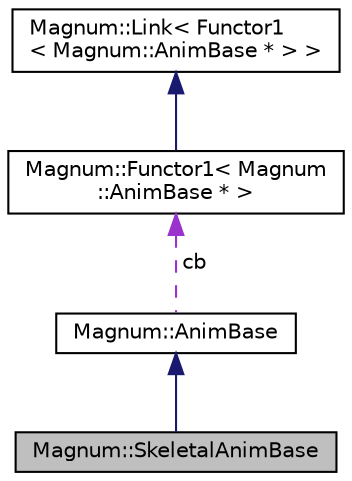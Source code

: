 digraph "Magnum::SkeletalAnimBase"
{
  edge [fontname="Helvetica",fontsize="10",labelfontname="Helvetica",labelfontsize="10"];
  node [fontname="Helvetica",fontsize="10",shape=record];
  Node1 [label="Magnum::SkeletalAnimBase",height=0.2,width=0.4,color="black", fillcolor="grey75", style="filled", fontcolor="black"];
  Node2 -> Node1 [dir="back",color="midnightblue",fontsize="10",style="solid"];
  Node2 [label="Magnum::AnimBase",height=0.2,width=0.4,color="black", fillcolor="white", style="filled",URL="$class_magnum_1_1_anim_base.html",tooltip="Base class For all type of Skeletal Animation. "];
  Node3 -> Node2 [dir="back",color="darkorchid3",fontsize="10",style="dashed",label=" cb" ];
  Node3 [label="Magnum::Functor1\< Magnum\l::AnimBase * \>",height=0.2,width=0.4,color="black", fillcolor="white", style="filled",URL="$class_magnum_1_1_functor1.html"];
  Node4 -> Node3 [dir="back",color="midnightblue",fontsize="10",style="solid"];
  Node4 [label="Magnum::Link\< Functor1\l\< Magnum::AnimBase * \> \>",height=0.2,width=0.4,color="black", fillcolor="white", style="filled",URL="$class_magnum_1_1_link.html"];
}
